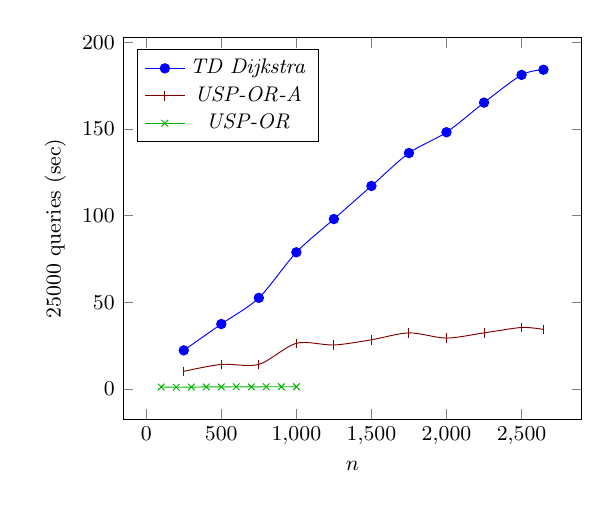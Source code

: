 \tikzstyle{textstyle}=[font=\fontsize{9}{9}\selectfont]
\begin{tikzpicture}[textstyle, scale=0.85]
    \begin{axis}[
        xlabel={$n$},
        ylabel={$25000$ queries (sec)},
		legend pos=north west
        ]
        
    \addplot[smooth,mark=*,color=blue, solid] plot coordinates {
		(250,22.2)
		(500,37.4)
		(750,52.5)
		(1000,78.8)
		(1250,98.0)
		(1500,117.1)
		(1750,136.1)
		(2000,148.1)
		(2250,165.2)
		(2500,181.2)
		(2646,184.2)
    };
    \addlegendentry{\textit{TD Dijkstra}}
    
    \addplot[smooth,mark=|,color=black!50!red, solid] plot coordinates {
		(250,10.1)
		(500,14.1)
		(750,14.1)
		(1000,26.3)
		(1250,25.3)
		(1500,28.3)
		(1750,32.3)
		(2000,29.3)
		(2250,32.3)
		(2500,35.4)
		(2646,34.3)
    };
    \addlegendentry{\textit{USP-OR-A}}
    
    \addplot[smooth,mark=x,color=green!70!black, solid] plot coordinates {
		(100,1.1)
		(200,0.9)
		(300,1.0)
		(400,1.1)
		(500,1.1)
		(600,1.2)
		(700,1.1)
		(800,1.2)
		(900,1.2)
		(1000,1.2)
    };
    \addlegendentry{\textit{USP-OR}}
    
    \end{axis}
\end{tikzpicture}
